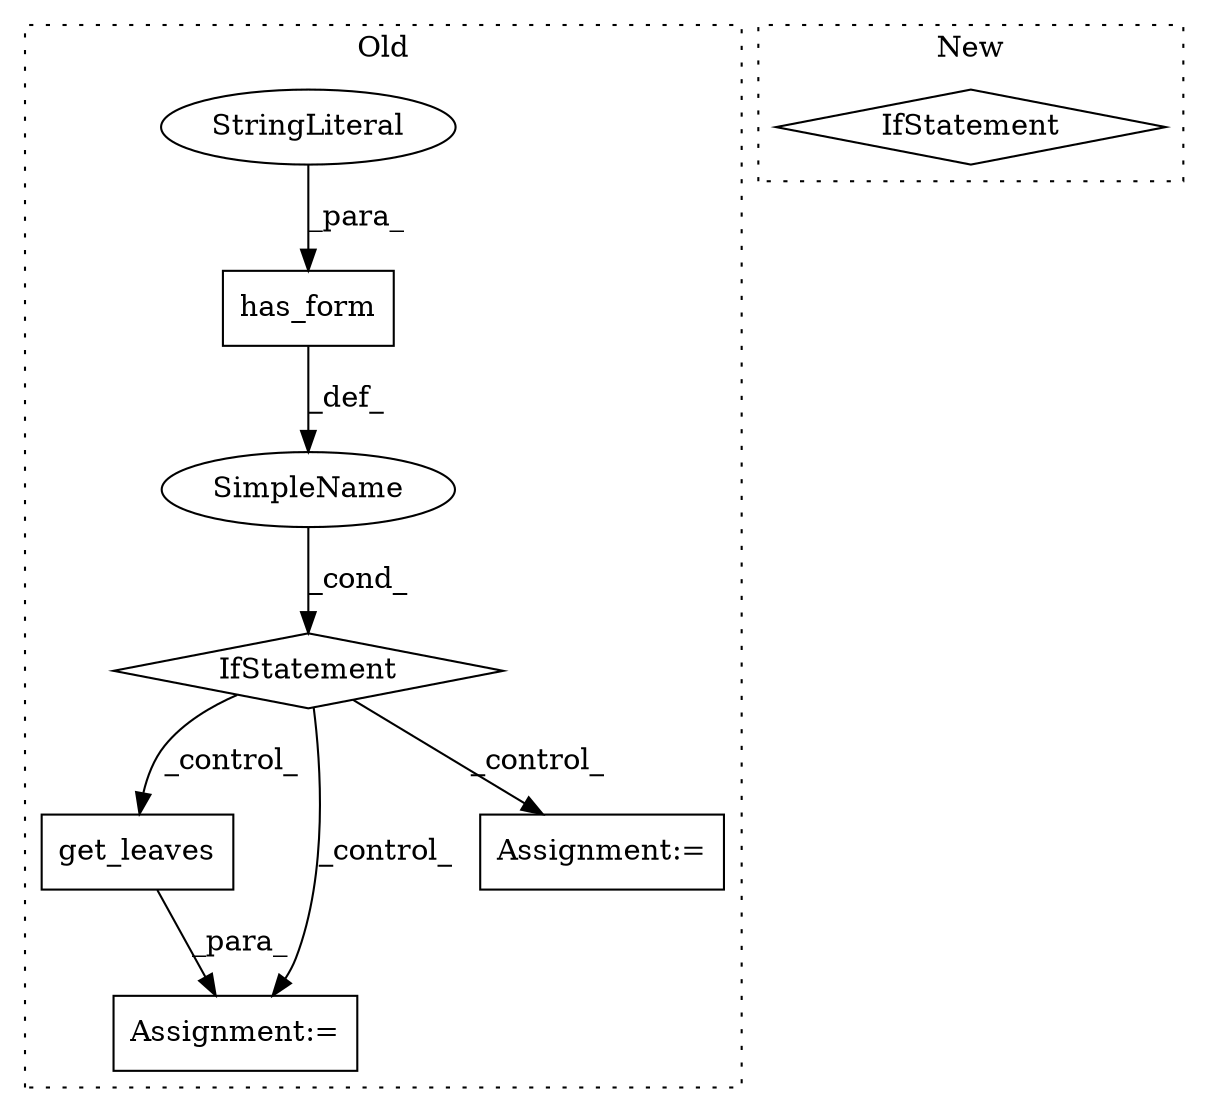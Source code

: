 digraph G {
subgraph cluster0 {
1 [label="get_leaves" a="32" s="34616" l="12" shape="box"];
3 [label="Assignment:=" a="7" s="34612" l="2" shape="box"];
4 [label="has_form" a="32" s="34546,34570" l="9,1" shape="box"];
5 [label="IfStatement" a="25" s="34540,34571" l="4,2" shape="diamond"];
6 [label="SimpleName" a="42" s="" l="" shape="ellipse"];
7 [label="StringLiteral" a="45" s="34555" l="13" shape="ellipse"];
8 [label="Assignment:=" a="7" s="34647" l="1" shape="box"];
label = "Old";
style="dotted";
}
subgraph cluster1 {
2 [label="IfStatement" a="25" s="33941,33961" l="4,2" shape="diamond"];
label = "New";
style="dotted";
}
1 -> 3 [label="_para_"];
4 -> 6 [label="_def_"];
5 -> 3 [label="_control_"];
5 -> 1 [label="_control_"];
5 -> 8 [label="_control_"];
6 -> 5 [label="_cond_"];
7 -> 4 [label="_para_"];
}